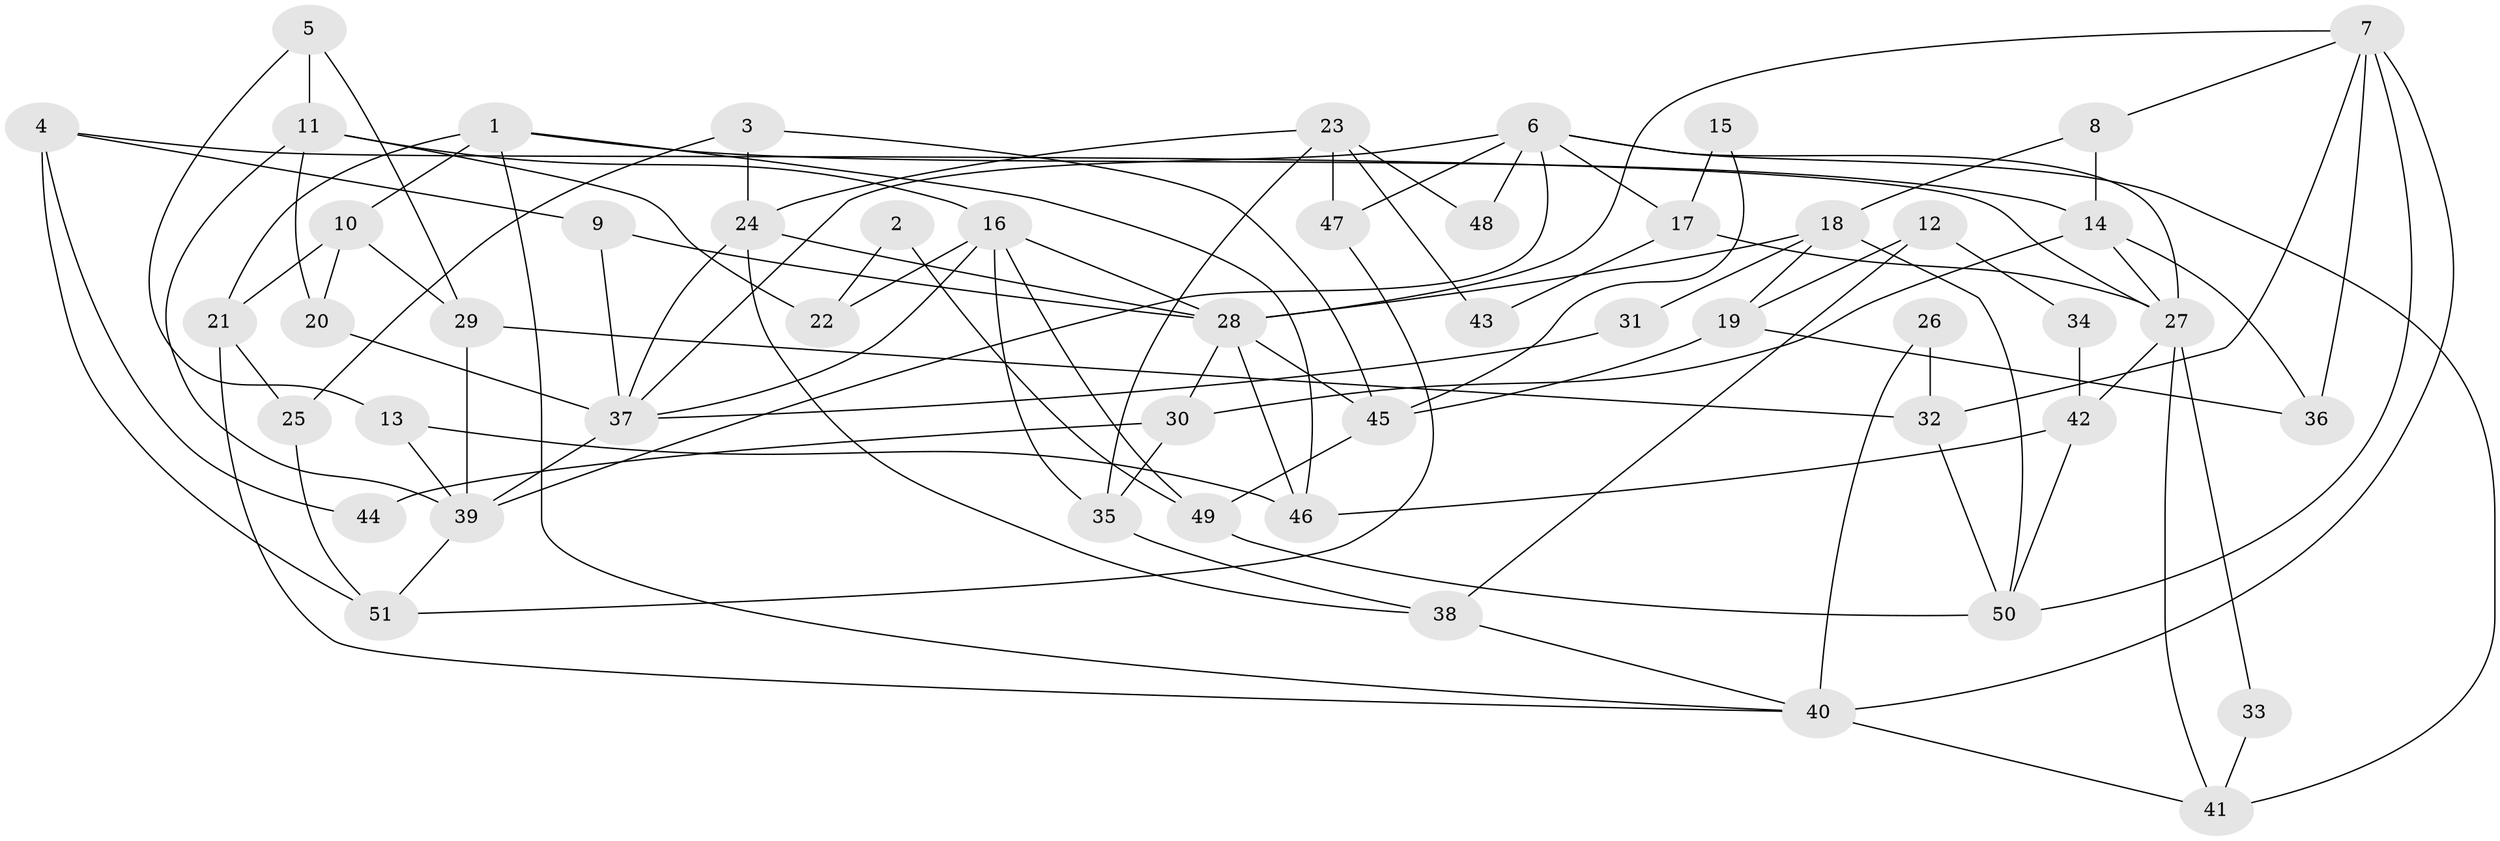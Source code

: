 // Generated by graph-tools (version 1.1) at 2025/15/03/09/25 04:15:02]
// undirected, 51 vertices, 102 edges
graph export_dot {
graph [start="1"]
  node [color=gray90,style=filled];
  1;
  2;
  3;
  4;
  5;
  6;
  7;
  8;
  9;
  10;
  11;
  12;
  13;
  14;
  15;
  16;
  17;
  18;
  19;
  20;
  21;
  22;
  23;
  24;
  25;
  26;
  27;
  28;
  29;
  30;
  31;
  32;
  33;
  34;
  35;
  36;
  37;
  38;
  39;
  40;
  41;
  42;
  43;
  44;
  45;
  46;
  47;
  48;
  49;
  50;
  51;
  1 -- 46;
  1 -- 14;
  1 -- 10;
  1 -- 21;
  1 -- 40;
  2 -- 49;
  2 -- 22;
  3 -- 25;
  3 -- 45;
  3 -- 24;
  4 -- 27;
  4 -- 51;
  4 -- 9;
  4 -- 44;
  5 -- 11;
  5 -- 29;
  5 -- 13;
  6 -- 39;
  6 -- 27;
  6 -- 17;
  6 -- 37;
  6 -- 41;
  6 -- 47;
  6 -- 48;
  7 -- 28;
  7 -- 50;
  7 -- 8;
  7 -- 32;
  7 -- 36;
  7 -- 40;
  8 -- 18;
  8 -- 14;
  9 -- 28;
  9 -- 37;
  10 -- 21;
  10 -- 20;
  10 -- 29;
  11 -- 20;
  11 -- 16;
  11 -- 22;
  11 -- 39;
  12 -- 38;
  12 -- 19;
  12 -- 34;
  13 -- 39;
  13 -- 46;
  14 -- 30;
  14 -- 27;
  14 -- 36;
  15 -- 45;
  15 -- 17;
  16 -- 28;
  16 -- 37;
  16 -- 22;
  16 -- 35;
  16 -- 49;
  17 -- 27;
  17 -- 43;
  18 -- 28;
  18 -- 50;
  18 -- 19;
  18 -- 31;
  19 -- 36;
  19 -- 45;
  20 -- 37;
  21 -- 40;
  21 -- 25;
  23 -- 24;
  23 -- 35;
  23 -- 43;
  23 -- 47;
  23 -- 48;
  24 -- 37;
  24 -- 28;
  24 -- 38;
  25 -- 51;
  26 -- 40;
  26 -- 32;
  27 -- 41;
  27 -- 33;
  27 -- 42;
  28 -- 46;
  28 -- 30;
  28 -- 45;
  29 -- 39;
  29 -- 32;
  30 -- 35;
  30 -- 44;
  31 -- 37;
  32 -- 50;
  33 -- 41;
  34 -- 42;
  35 -- 38;
  37 -- 39;
  38 -- 40;
  39 -- 51;
  40 -- 41;
  42 -- 50;
  42 -- 46;
  45 -- 49;
  47 -- 51;
  49 -- 50;
}
